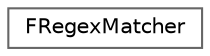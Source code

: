 digraph "Graphical Class Hierarchy"
{
 // INTERACTIVE_SVG=YES
 // LATEX_PDF_SIZE
  bgcolor="transparent";
  edge [fontname=Helvetica,fontsize=10,labelfontname=Helvetica,labelfontsize=10];
  node [fontname=Helvetica,fontsize=10,shape=box,height=0.2,width=0.4];
  rankdir="LR";
  Node0 [id="Node000000",label="FRegexMatcher",height=0.2,width=0.4,color="grey40", fillcolor="white", style="filled",URL="$d0/d11/classFRegexMatcher.html",tooltip="Implements a regular expression pattern matcher."];
}
